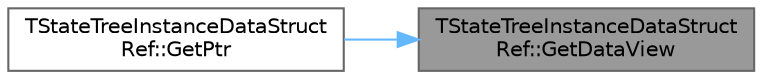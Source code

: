 digraph "TStateTreeInstanceDataStructRef::GetDataView"
{
 // INTERACTIVE_SVG=YES
 // LATEX_PDF_SIZE
  bgcolor="transparent";
  edge [fontname=Helvetica,fontsize=10,labelfontname=Helvetica,labelfontsize=10];
  node [fontname=Helvetica,fontsize=10,shape=box,height=0.2,width=0.4];
  rankdir="RL";
  Node1 [id="Node000001",label="TStateTreeInstanceDataStruct\lRef::GetDataView",height=0.2,width=0.4,color="gray40", fillcolor="grey60", style="filled", fontcolor="black",tooltip=" "];
  Node1 -> Node2 [id="edge1_Node000001_Node000002",dir="back",color="steelblue1",style="solid",tooltip=" "];
  Node2 [id="Node000002",label="TStateTreeInstanceDataStruct\lRef::GetPtr",height=0.2,width=0.4,color="grey40", fillcolor="white", style="filled",URL="$dd/da8/structTStateTreeInstanceDataStructRef.html#a92968a19aeb7dd1ffc9844d4ea4af0fa",tooltip=" "];
}
